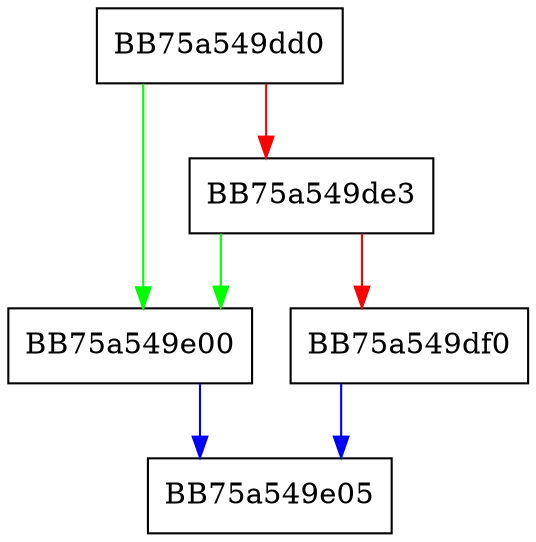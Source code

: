 digraph GetCurrent {
  node [shape="box"];
  graph [splines=ortho];
  BB75a549dd0 -> BB75a549e00 [color="green"];
  BB75a549dd0 -> BB75a549de3 [color="red"];
  BB75a549de3 -> BB75a549e00 [color="green"];
  BB75a549de3 -> BB75a549df0 [color="red"];
  BB75a549df0 -> BB75a549e05 [color="blue"];
  BB75a549e00 -> BB75a549e05 [color="blue"];
}